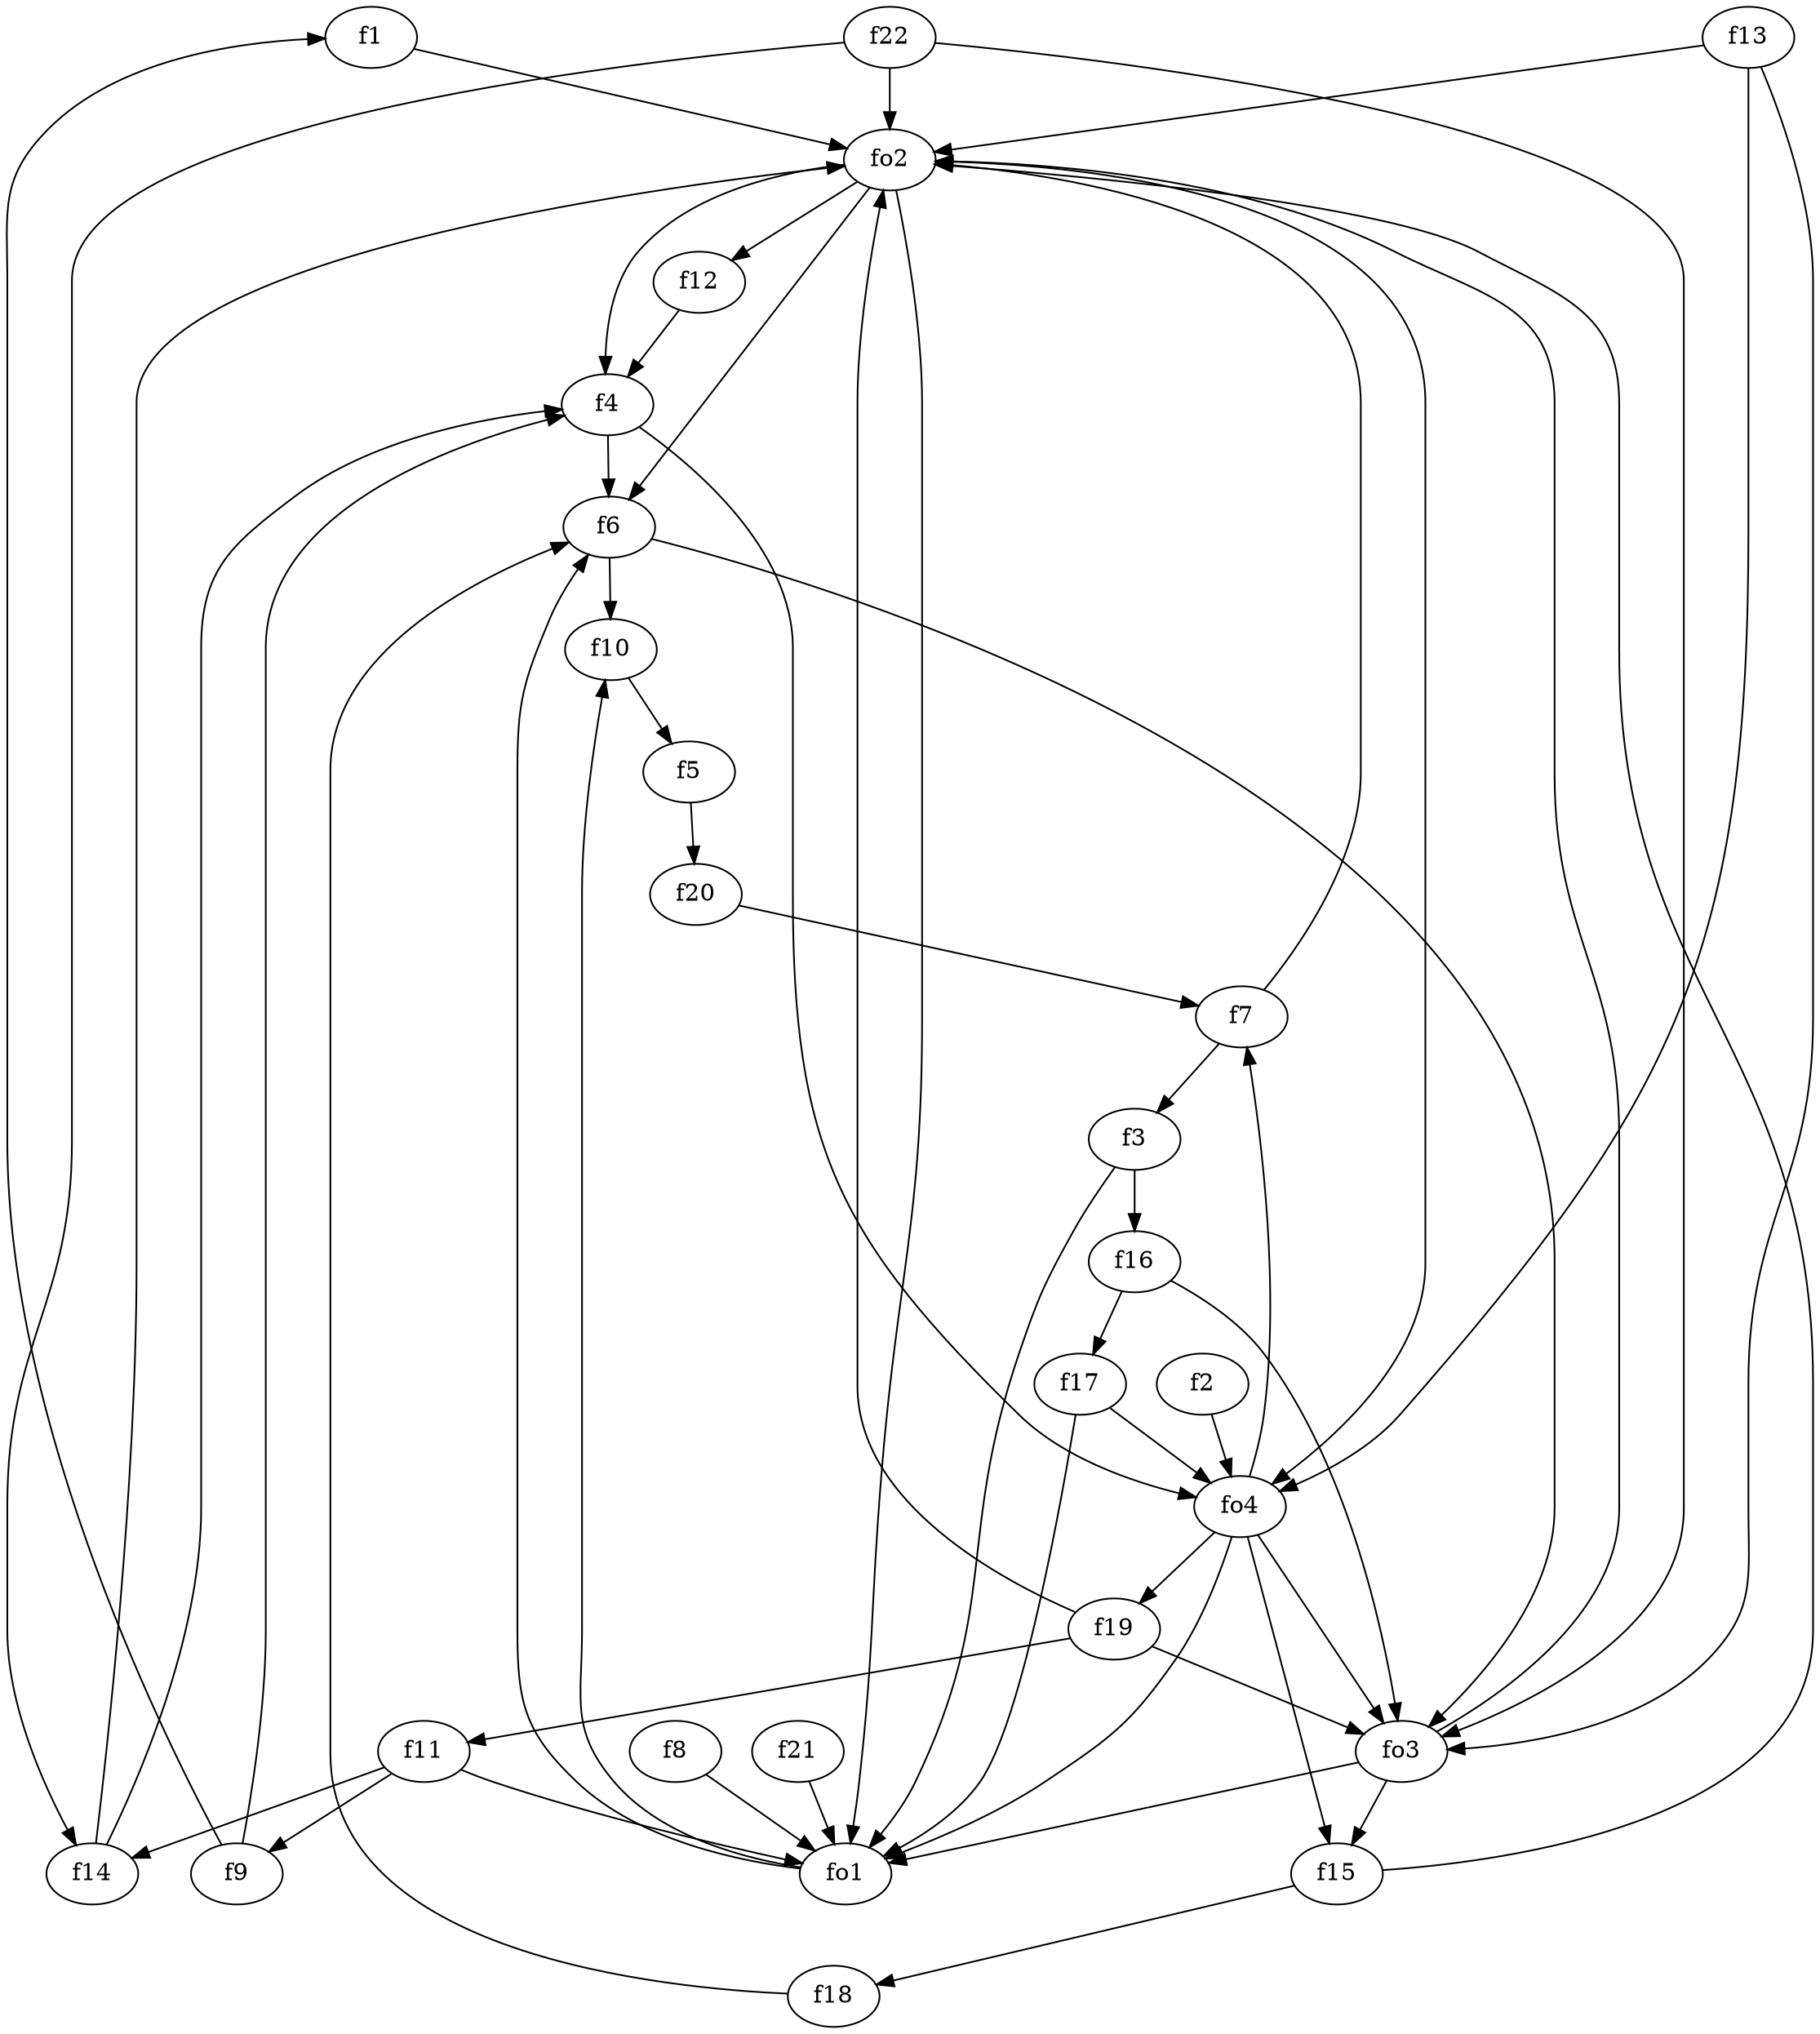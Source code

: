 strict digraph  {
f1;
f2;
f3;
f4;
f5;
f6;
f7;
f8;
f9;
f10;
f11;
f12;
f13;
f14;
f15;
f16;
f17;
f18;
f19;
f20;
f21;
f22;
fo1;
fo2;
fo3;
fo4;
f1 -> fo2  [weight=2];
f2 -> fo4  [weight=2];
f3 -> f16  [weight=2];
f3 -> fo1  [weight=2];
f4 -> f6  [weight=2];
f4 -> fo4  [weight=2];
f5 -> f20  [weight=2];
f6 -> fo3  [weight=2];
f6 -> f10  [weight=2];
f7 -> fo2  [weight=2];
f7 -> f3  [weight=2];
f8 -> fo1  [weight=2];
f9 -> f4  [weight=2];
f9 -> f1  [weight=2];
f10 -> f5  [weight=2];
f11 -> f9  [weight=2];
f11 -> f14  [weight=2];
f11 -> fo1  [weight=2];
f12 -> f4  [weight=2];
f13 -> fo2  [weight=2];
f13 -> fo4  [weight=2];
f13 -> fo3  [weight=2];
f14 -> f4  [weight=2];
f14 -> fo2  [weight=2];
f15 -> fo2  [weight=2];
f15 -> f18  [weight=2];
f16 -> fo3  [weight=2];
f16 -> f17  [weight=2];
f17 -> fo4  [weight=2];
f17 -> fo1  [weight=2];
f18 -> f6  [weight=2];
f19 -> fo3  [weight=2];
f19 -> f11  [weight=2];
f19 -> fo2  [weight=2];
f20 -> f7  [weight=2];
f21 -> fo1  [weight=2];
f22 -> fo3  [weight=2];
f22 -> fo2  [weight=2];
f22 -> f14  [weight=2];
fo1 -> f10  [weight=2];
fo1 -> f6  [weight=2];
fo2 -> fo1  [weight=2];
fo2 -> f12  [weight=2];
fo2 -> fo4  [weight=2];
fo2 -> f4  [weight=2];
fo2 -> f6  [weight=2];
fo3 -> f15  [weight=2];
fo3 -> fo1  [weight=2];
fo3 -> fo2  [weight=2];
fo4 -> f15  [weight=2];
fo4 -> fo3  [weight=2];
fo4 -> f7  [weight=2];
fo4 -> fo1  [weight=2];
fo4 -> f19  [weight=2];
}

